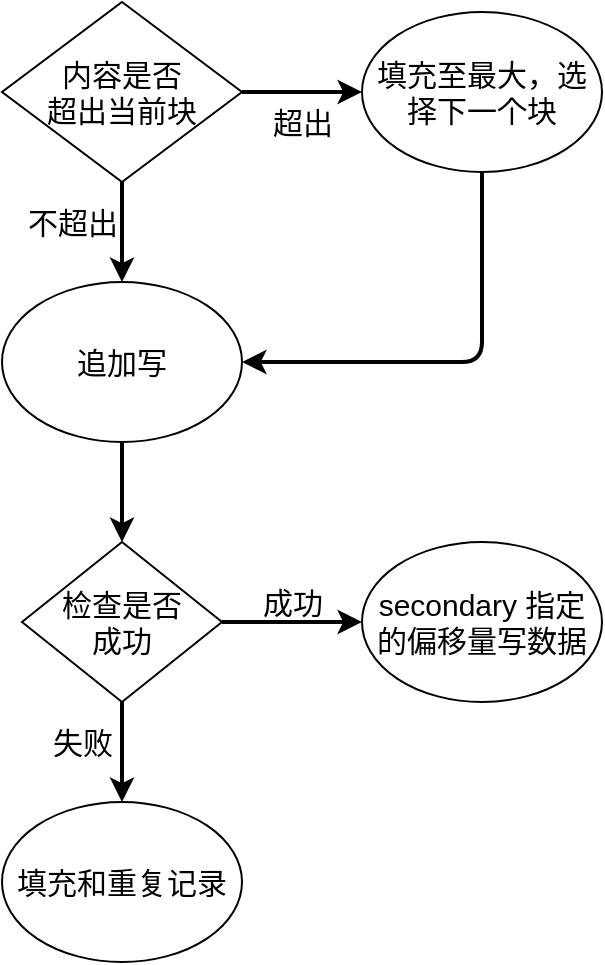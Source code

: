 <mxfile version="13.6.9" type="github">
  <diagram id="EUx6PkftY0XtWaCeIMCY" name="Page-1">
    <mxGraphModel dx="1185" dy="621" grid="1" gridSize="10" guides="1" tooltips="1" connect="1" arrows="1" fold="1" page="1" pageScale="1" pageWidth="827" pageHeight="1169" math="0" shadow="0">
      <root>
        <mxCell id="0" />
        <mxCell id="1" parent="0" />
        <mxCell id="G5WoTNLx7Llr0JP6u_pU-3" value="" style="edgeStyle=orthogonalEdgeStyle;rounded=0;orthogonalLoop=1;jettySize=auto;html=1;strokeWidth=2;" edge="1" parent="1" source="G5WoTNLx7Llr0JP6u_pU-1" target="G5WoTNLx7Llr0JP6u_pU-2">
          <mxGeometry relative="1" as="geometry" />
        </mxCell>
        <mxCell id="G5WoTNLx7Llr0JP6u_pU-1" value="&lt;font style=&quot;font-size: 15px&quot;&gt;追加写&lt;/font&gt;" style="ellipse;whiteSpace=wrap;html=1;" vertex="1" parent="1">
          <mxGeometry x="220" y="340" width="120" height="80" as="geometry" />
        </mxCell>
        <mxCell id="G5WoTNLx7Llr0JP6u_pU-5" value="" style="edgeStyle=orthogonalEdgeStyle;rounded=0;orthogonalLoop=1;jettySize=auto;html=1;strokeWidth=2;" edge="1" parent="1" source="G5WoTNLx7Llr0JP6u_pU-2" target="G5WoTNLx7Llr0JP6u_pU-4">
          <mxGeometry relative="1" as="geometry" />
        </mxCell>
        <mxCell id="G5WoTNLx7Llr0JP6u_pU-15" value="" style="edgeStyle=orthogonalEdgeStyle;rounded=0;orthogonalLoop=1;jettySize=auto;html=1;strokeWidth=2;" edge="1" parent="1" source="G5WoTNLx7Llr0JP6u_pU-2" target="G5WoTNLx7Llr0JP6u_pU-14">
          <mxGeometry relative="1" as="geometry" />
        </mxCell>
        <mxCell id="G5WoTNLx7Llr0JP6u_pU-2" value="&lt;font style=&quot;font-size: 15px&quot;&gt;检查是否&lt;br&gt;成功&lt;/font&gt;" style="rhombus;whiteSpace=wrap;html=1;" vertex="1" parent="1">
          <mxGeometry x="230" y="470" width="100" height="80" as="geometry" />
        </mxCell>
        <mxCell id="G5WoTNLx7Llr0JP6u_pU-4" value="&lt;font style=&quot;font-size: 15px&quot;&gt;填充和重复记录&lt;/font&gt;" style="ellipse;whiteSpace=wrap;html=1;" vertex="1" parent="1">
          <mxGeometry x="220" y="600" width="120" height="80" as="geometry" />
        </mxCell>
        <mxCell id="G5WoTNLx7Llr0JP6u_pU-6" value="&lt;font style=&quot;font-size: 15px&quot;&gt;失败&lt;/font&gt;" style="text;html=1;align=center;verticalAlign=middle;resizable=0;points=[];autosize=1;" vertex="1" parent="1">
          <mxGeometry x="235" y="560" width="50" height="20" as="geometry" />
        </mxCell>
        <mxCell id="G5WoTNLx7Llr0JP6u_pU-8" value="" style="edgeStyle=orthogonalEdgeStyle;rounded=0;orthogonalLoop=1;jettySize=auto;html=1;strokeWidth=2;" edge="1" parent="1" source="G5WoTNLx7Llr0JP6u_pU-7" target="G5WoTNLx7Llr0JP6u_pU-1">
          <mxGeometry relative="1" as="geometry" />
        </mxCell>
        <mxCell id="G5WoTNLx7Llr0JP6u_pU-11" value="" style="edgeStyle=orthogonalEdgeStyle;rounded=0;orthogonalLoop=1;jettySize=auto;html=1;strokeWidth=2;" edge="1" parent="1" source="G5WoTNLx7Llr0JP6u_pU-7" target="G5WoTNLx7Llr0JP6u_pU-10">
          <mxGeometry relative="1" as="geometry" />
        </mxCell>
        <mxCell id="G5WoTNLx7Llr0JP6u_pU-7" value="&lt;font style=&quot;font-size: 15px&quot;&gt;内容是否&lt;br&gt;超出当前块&lt;/font&gt;" style="rhombus;whiteSpace=wrap;html=1;" vertex="1" parent="1">
          <mxGeometry x="220" y="200" width="120" height="90" as="geometry" />
        </mxCell>
        <mxCell id="G5WoTNLx7Llr0JP6u_pU-9" value="&lt;font style=&quot;font-size: 15px&quot;&gt;不超出&lt;/font&gt;" style="text;html=1;align=center;verticalAlign=middle;resizable=0;points=[];autosize=1;" vertex="1" parent="1">
          <mxGeometry x="225" y="300" width="60" height="20" as="geometry" />
        </mxCell>
        <mxCell id="G5WoTNLx7Llr0JP6u_pU-10" value="&lt;font style=&quot;font-size: 15px&quot;&gt;填充至最大，选择下一个块&lt;/font&gt;" style="ellipse;whiteSpace=wrap;html=1;" vertex="1" parent="1">
          <mxGeometry x="400" y="205" width="120" height="80" as="geometry" />
        </mxCell>
        <mxCell id="G5WoTNLx7Llr0JP6u_pU-12" value="&lt;font style=&quot;font-size: 15px&quot;&gt;超出&lt;/font&gt;" style="text;html=1;align=center;verticalAlign=middle;resizable=0;points=[];autosize=1;" vertex="1" parent="1">
          <mxGeometry x="345" y="250" width="50" height="20" as="geometry" />
        </mxCell>
        <mxCell id="G5WoTNLx7Llr0JP6u_pU-13" value="" style="endArrow=classic;html=1;exitX=0.5;exitY=1;exitDx=0;exitDy=0;entryX=1;entryY=0.5;entryDx=0;entryDy=0;strokeWidth=2;" edge="1" parent="1" source="G5WoTNLx7Llr0JP6u_pU-10" target="G5WoTNLx7Llr0JP6u_pU-1">
          <mxGeometry width="50" height="50" relative="1" as="geometry">
            <mxPoint x="460" y="370" as="sourcePoint" />
            <mxPoint x="460" y="380" as="targetPoint" />
            <Array as="points">
              <mxPoint x="460" y="380" />
            </Array>
          </mxGeometry>
        </mxCell>
        <mxCell id="G5WoTNLx7Llr0JP6u_pU-14" value="&lt;font style=&quot;font-size: 15px&quot;&gt;secondary 指定的偏移量写数据&lt;/font&gt;" style="ellipse;whiteSpace=wrap;html=1;" vertex="1" parent="1">
          <mxGeometry x="400" y="470" width="120" height="80" as="geometry" />
        </mxCell>
        <mxCell id="G5WoTNLx7Llr0JP6u_pU-16" value="&lt;font style=&quot;font-size: 15px&quot;&gt;成功&lt;/font&gt;" style="text;html=1;align=center;verticalAlign=middle;resizable=0;points=[];autosize=1;" vertex="1" parent="1">
          <mxGeometry x="340" y="490" width="50" height="20" as="geometry" />
        </mxCell>
      </root>
    </mxGraphModel>
  </diagram>
</mxfile>
